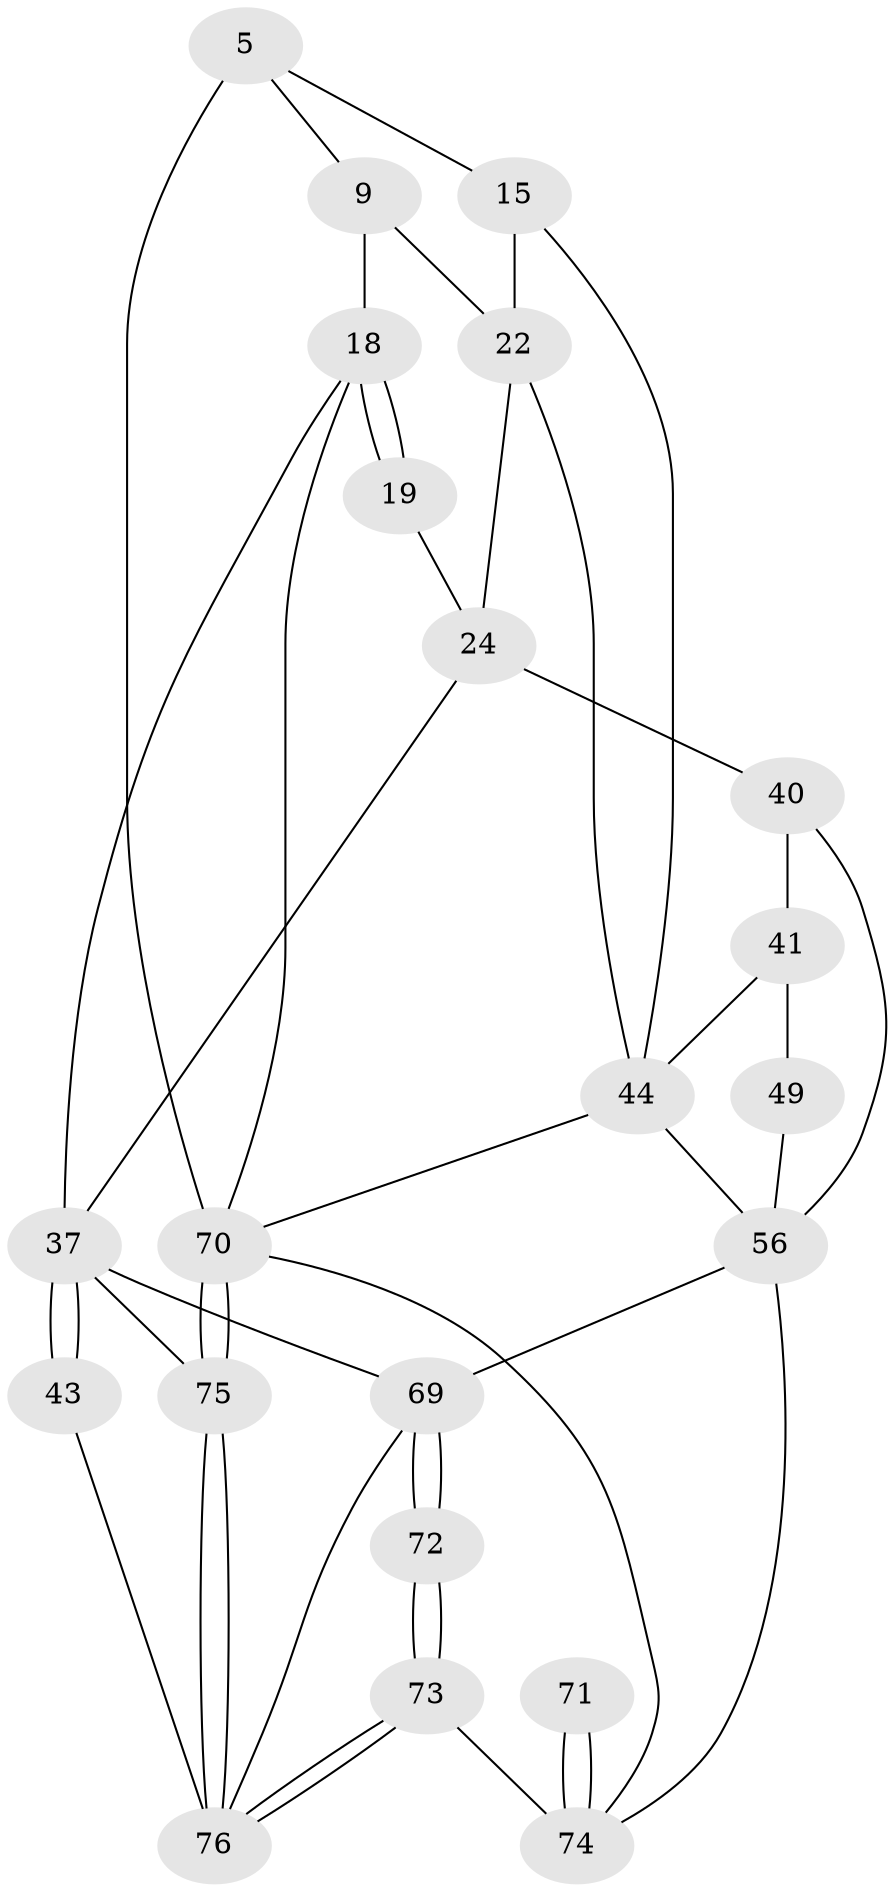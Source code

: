 // original degree distribution, {3: 0.02631578947368421, 4: 0.23684210526315788, 6: 0.21052631578947367, 5: 0.5263157894736842}
// Generated by graph-tools (version 1.1) at 2025/06/03/04/25 22:06:26]
// undirected, 22 vertices, 45 edges
graph export_dot {
graph [start="1"]
  node [color=gray90,style=filled];
  5 [pos="+0+0",super="+4"];
  9 [pos="+0.4469017808123553+0.124852548696548",super="+3"];
  15 [pos="+0.0536889901823306+0.08584887336148958",super="+14+8"];
  18 [pos="+0.8055634571829847+0.25098879004102287",super="+17+13"];
  19 [pos="+0.6080021188340262+0.25035926113168566"];
  22 [pos="+0.18159256410655858+0.2839091500941204",super="+21+11"];
  24 [pos="+0.3694726853734708+0.4355714265256071",super="+23"];
  37 [pos="+0.5850558640053706+0.6079549632319408",super="+33"];
  40 [pos="+0.3531681912578567+0.4877096237047557",super="+27"];
  41 [pos="+0.3177274107134557+0.5265809206546913",super="+35"];
  43 [pos="+0.6829862509695777+0.6601579203664298",super="+42"];
  44 [pos="+0+0.8723531605202103",super="+36"];
  49 [pos="+0.26995050884979604+0.6822200699554842",super="+48"];
  56 [pos="+0.4499513951664872+0.8182095622537476",super="+46+51"];
  69 [pos="+0.7166713521732507+0.8544107390607897",super="+54+55"];
  70 [pos="+1+1",super="+45+67"];
  71 [pos="+0.3601237326994596+0.8704706962549595"];
  72 [pos="+0.54838495277667+1"];
  73 [pos="+0.5448412011245872+1"];
  74 [pos="+0.489461299933609+1",super="+63+62"];
  75 [pos="+1+1",super="+65+64+59"];
  76 [pos="+0.676599123412327+1",super="+68"];
  5 -- 70 [weight=3];
  5 -- 15 [weight=2];
  5 -- 9;
  9 -- 18 [weight=2];
  9 -- 22 [weight=2];
  15 -- 22 [weight=2];
  15 -- 44;
  18 -- 19 [weight=2];
  18 -- 19;
  18 -- 70;
  18 -- 37;
  19 -- 24;
  22 -- 24 [weight=2];
  22 -- 44;
  24 -- 40;
  24 -- 37;
  37 -- 43 [weight=2];
  37 -- 43;
  37 -- 69;
  37 -- 75;
  40 -- 41 [weight=2];
  40 -- 56;
  41 -- 49 [weight=2];
  41 -- 44 [weight=2];
  43 -- 76 [weight=2];
  44 -- 70;
  44 -- 56;
  49 -- 56 [weight=2];
  56 -- 69 [weight=2];
  56 -- 74 [weight=2];
  69 -- 72 [weight=2];
  69 -- 72;
  69 -- 76 [weight=2];
  70 -- 75 [weight=3];
  70 -- 75;
  70 -- 74;
  71 -- 74 [weight=3];
  71 -- 74;
  72 -- 73;
  72 -- 73;
  73 -- 74;
  73 -- 76;
  73 -- 76;
  75 -- 76 [weight=3];
  75 -- 76;
}
